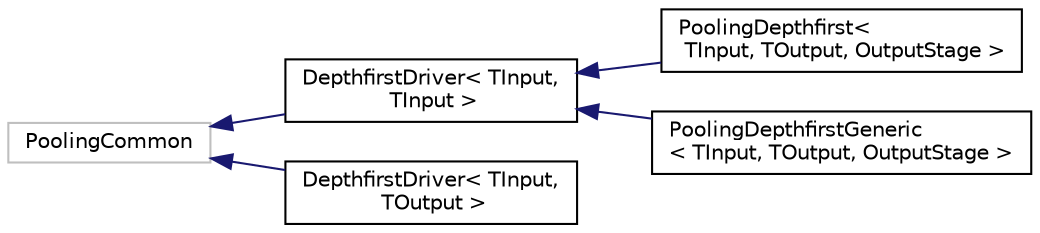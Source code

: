digraph "Graphical Class Hierarchy"
{
 // LATEX_PDF_SIZE
  edge [fontname="Helvetica",fontsize="10",labelfontname="Helvetica",labelfontsize="10"];
  node [fontname="Helvetica",fontsize="10",shape=record];
  rankdir="LR";
  Node1391 [label="PoolingCommon",height=0.2,width=0.4,color="grey75", fillcolor="white", style="filled",tooltip=" "];
  Node1391 -> Node0 [dir="back",color="midnightblue",fontsize="10",style="solid",fontname="Helvetica"];
  Node0 [label="DepthfirstDriver\< TInput,\l TInput \>",height=0.2,width=0.4,color="black", fillcolor="white", style="filled",URL="$classarm__conv_1_1pooling_1_1_depthfirst_driver.xhtml",tooltip=" "];
  Node0 -> Node1 [dir="back",color="midnightblue",fontsize="10",style="solid",fontname="Helvetica"];
  Node1 [label="PoolingDepthfirst\<\l TInput, TOutput, OutputStage \>",height=0.2,width=0.4,color="black", fillcolor="white", style="filled",URL="$classarm__conv_1_1pooling_1_1_pooling_depthfirst.xhtml",tooltip=" "];
  Node0 -> Node2 [dir="back",color="midnightblue",fontsize="10",style="solid",fontname="Helvetica"];
  Node2 [label="PoolingDepthfirstGeneric\l\< TInput, TOutput, OutputStage \>",height=0.2,width=0.4,color="black", fillcolor="white", style="filled",URL="$classarm__conv_1_1pooling_1_1_pooling_depthfirst_generic.xhtml",tooltip=" "];
  Node1391 -> Node1395 [dir="back",color="midnightblue",fontsize="10",style="solid",fontname="Helvetica"];
  Node1395 [label="DepthfirstDriver\< TInput,\l TOutput \>",height=0.2,width=0.4,color="black", fillcolor="white", style="filled",URL="$classarm__conv_1_1pooling_1_1_depthfirst_driver.xhtml",tooltip=" "];
}
